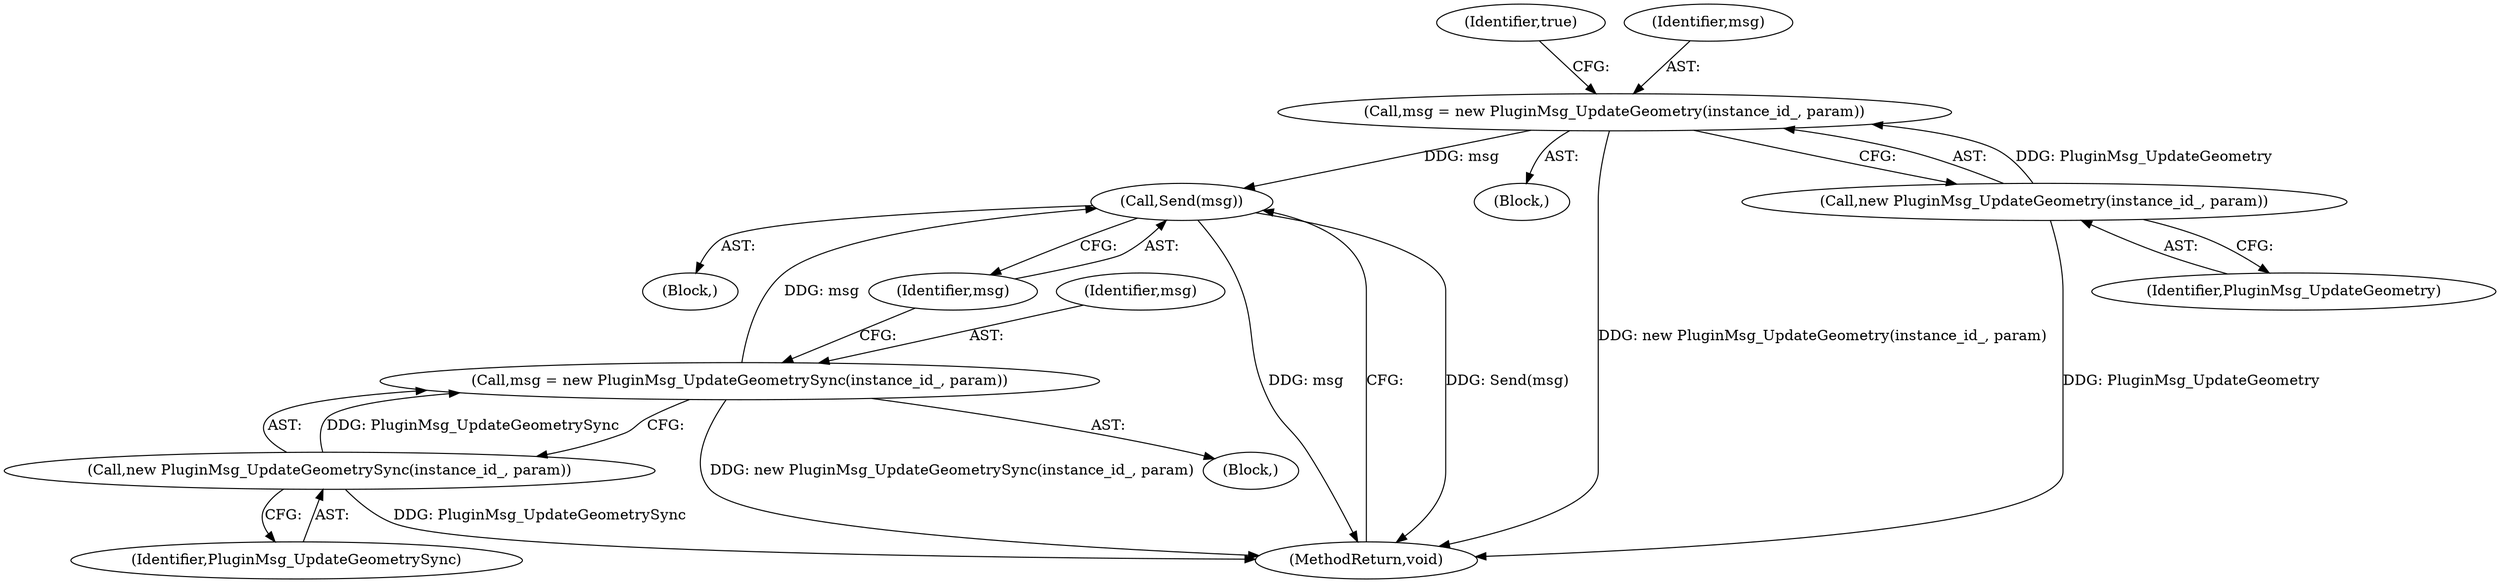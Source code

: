 digraph "0_Chrome_cd0bd79d6ebdb72183e6f0833673464cc10b3600_39@pointer" {
"1000186" [label="(Call,Send(msg))"];
"1000180" [label="(Call,msg = new PluginMsg_UpdateGeometry(instance_id_, param))"];
"1000182" [label="(Call,new PluginMsg_UpdateGeometry(instance_id_, param))"];
"1000174" [label="(Call,msg = new PluginMsg_UpdateGeometrySync(instance_id_, param))"];
"1000176" [label="(Call,new PluginMsg_UpdateGeometrySync(instance_id_, param))"];
"1000183" [label="(Identifier,PluginMsg_UpdateGeometry)"];
"1000179" [label="(Block,)"];
"1000180" [label="(Call,msg = new PluginMsg_UpdateGeometry(instance_id_, param))"];
"1000182" [label="(Call,new PluginMsg_UpdateGeometry(instance_id_, param))"];
"1000176" [label="(Call,new PluginMsg_UpdateGeometrySync(instance_id_, param))"];
"1000188" [label="(MethodReturn,void)"];
"1000174" [label="(Call,msg = new PluginMsg_UpdateGeometrySync(instance_id_, param))"];
"1000175" [label="(Identifier,msg)"];
"1000187" [label="(Identifier,msg)"];
"1000173" [label="(Block,)"];
"1000103" [label="(Block,)"];
"1000185" [label="(Identifier,true)"];
"1000186" [label="(Call,Send(msg))"];
"1000177" [label="(Identifier,PluginMsg_UpdateGeometrySync)"];
"1000181" [label="(Identifier,msg)"];
"1000186" -> "1000103"  [label="AST: "];
"1000186" -> "1000187"  [label="CFG: "];
"1000187" -> "1000186"  [label="AST: "];
"1000188" -> "1000186"  [label="CFG: "];
"1000186" -> "1000188"  [label="DDG: Send(msg)"];
"1000186" -> "1000188"  [label="DDG: msg"];
"1000180" -> "1000186"  [label="DDG: msg"];
"1000174" -> "1000186"  [label="DDG: msg"];
"1000180" -> "1000179"  [label="AST: "];
"1000180" -> "1000182"  [label="CFG: "];
"1000181" -> "1000180"  [label="AST: "];
"1000182" -> "1000180"  [label="AST: "];
"1000185" -> "1000180"  [label="CFG: "];
"1000180" -> "1000188"  [label="DDG: new PluginMsg_UpdateGeometry(instance_id_, param)"];
"1000182" -> "1000180"  [label="DDG: PluginMsg_UpdateGeometry"];
"1000182" -> "1000183"  [label="CFG: "];
"1000183" -> "1000182"  [label="AST: "];
"1000182" -> "1000188"  [label="DDG: PluginMsg_UpdateGeometry"];
"1000174" -> "1000173"  [label="AST: "];
"1000174" -> "1000176"  [label="CFG: "];
"1000175" -> "1000174"  [label="AST: "];
"1000176" -> "1000174"  [label="AST: "];
"1000187" -> "1000174"  [label="CFG: "];
"1000174" -> "1000188"  [label="DDG: new PluginMsg_UpdateGeometrySync(instance_id_, param)"];
"1000176" -> "1000174"  [label="DDG: PluginMsg_UpdateGeometrySync"];
"1000176" -> "1000177"  [label="CFG: "];
"1000177" -> "1000176"  [label="AST: "];
"1000176" -> "1000188"  [label="DDG: PluginMsg_UpdateGeometrySync"];
}
